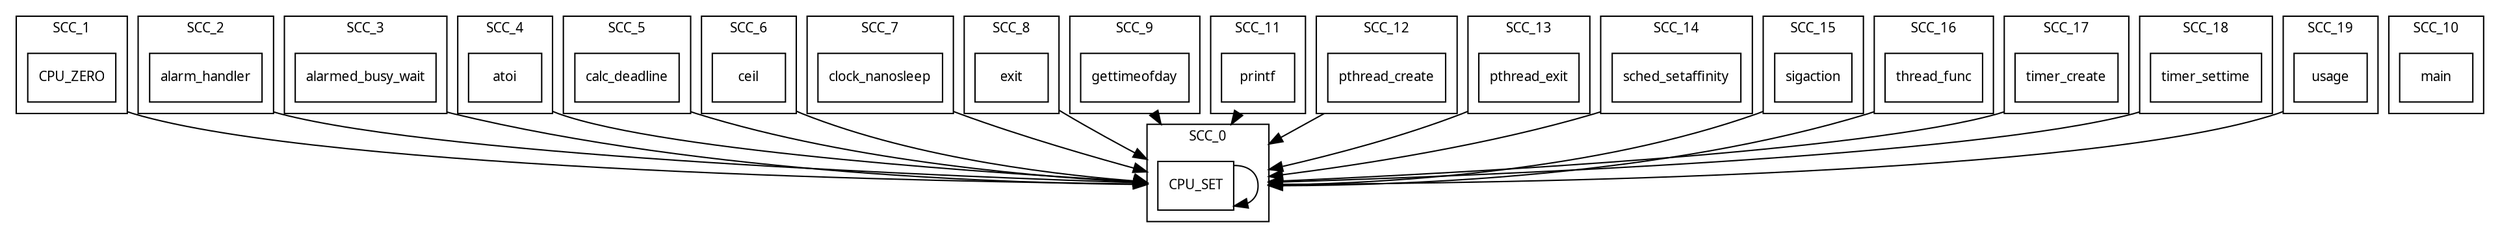 digraph G {
	graph [fontsize=10 fontname="Verdana" compound=true];
	node [shape=record fontsize=10 fontname="Verdana"];
	subgraph cluster_0{
		label = "SCC_0";
		CPU_SET; 
	}
	subgraph cluster_1{
		label = "SCC_1";
		CPU_ZERO; 
	}
	subgraph cluster_2{
		label = "SCC_2";
		alarm_handler; 
	}
	subgraph cluster_3{
		label = "SCC_3";
		alarmed_busy_wait; 
	}
	subgraph cluster_4{
		label = "SCC_4";
		atoi; 
	}
	subgraph cluster_5{
		label = "SCC_5";
		calc_deadline; 
	}
	subgraph cluster_6{
		label = "SCC_6";
		ceil; 
	}
	subgraph cluster_7{
		label = "SCC_7";
		clock_nanosleep; 
	}
	subgraph cluster_8{
		label = "SCC_8";
		exit; 
	}
	subgraph cluster_9{
		label = "SCC_9";
		gettimeofday; 
	}
	subgraph cluster_10{
		label = "SCC_10";
		main; 
	}
	subgraph cluster_11{
		label = "SCC_11";
		printf; 
	}
	subgraph cluster_12{
		label = "SCC_12";
		pthread_create; 
	}
	subgraph cluster_13{
		label = "SCC_13";
		pthread_exit; 
	}
	subgraph cluster_14{
		label = "SCC_14";
		sched_setaffinity; 
	}
	subgraph cluster_15{
		label = "SCC_15";
		sigaction; 
	}
	subgraph cluster_16{
		label = "SCC_16";
		thread_func; 
	}
	subgraph cluster_17{
		label = "SCC_17";
		timer_create; 
	}
	subgraph cluster_18{
		label = "SCC_18";
		timer_settime; 
	}
	subgraph cluster_19{
		label = "SCC_19";
		usage; 
	}
	CPU_SET -> CPU_SET [ltail=cluster_0 lhead=cluster_0];
	CPU_ZERO -> CPU_SET [ltail=cluster_1 lhead=cluster_0];
	alarm_handler -> CPU_SET [ltail=cluster_2 lhead=cluster_0];
	alarmed_busy_wait -> CPU_SET [ltail=cluster_3 lhead=cluster_0];
	atoi -> CPU_SET [ltail=cluster_4 lhead=cluster_0];
	calc_deadline -> CPU_SET [ltail=cluster_5 lhead=cluster_0];
	ceil -> CPU_SET [ltail=cluster_6 lhead=cluster_0];
	clock_nanosleep -> CPU_SET [ltail=cluster_7 lhead=cluster_0];
	exit -> CPU_SET [ltail=cluster_8 lhead=cluster_0];
	gettimeofday -> CPU_SET [ltail=cluster_9 lhead=cluster_0];
	printf -> CPU_SET [ltail=cluster_11 lhead=cluster_0];
	pthread_create -> CPU_SET [ltail=cluster_12 lhead=cluster_0];
	pthread_exit -> CPU_SET [ltail=cluster_13 lhead=cluster_0];
	sched_setaffinity -> CPU_SET [ltail=cluster_14 lhead=cluster_0];
	sigaction -> CPU_SET [ltail=cluster_15 lhead=cluster_0];
	thread_func -> CPU_SET [ltail=cluster_16 lhead=cluster_0];
	timer_create -> CPU_SET [ltail=cluster_17 lhead=cluster_0];
	timer_settime -> CPU_SET [ltail=cluster_18 lhead=cluster_0];
	usage -> CPU_SET [ltail=cluster_19 lhead=cluster_0];
	}